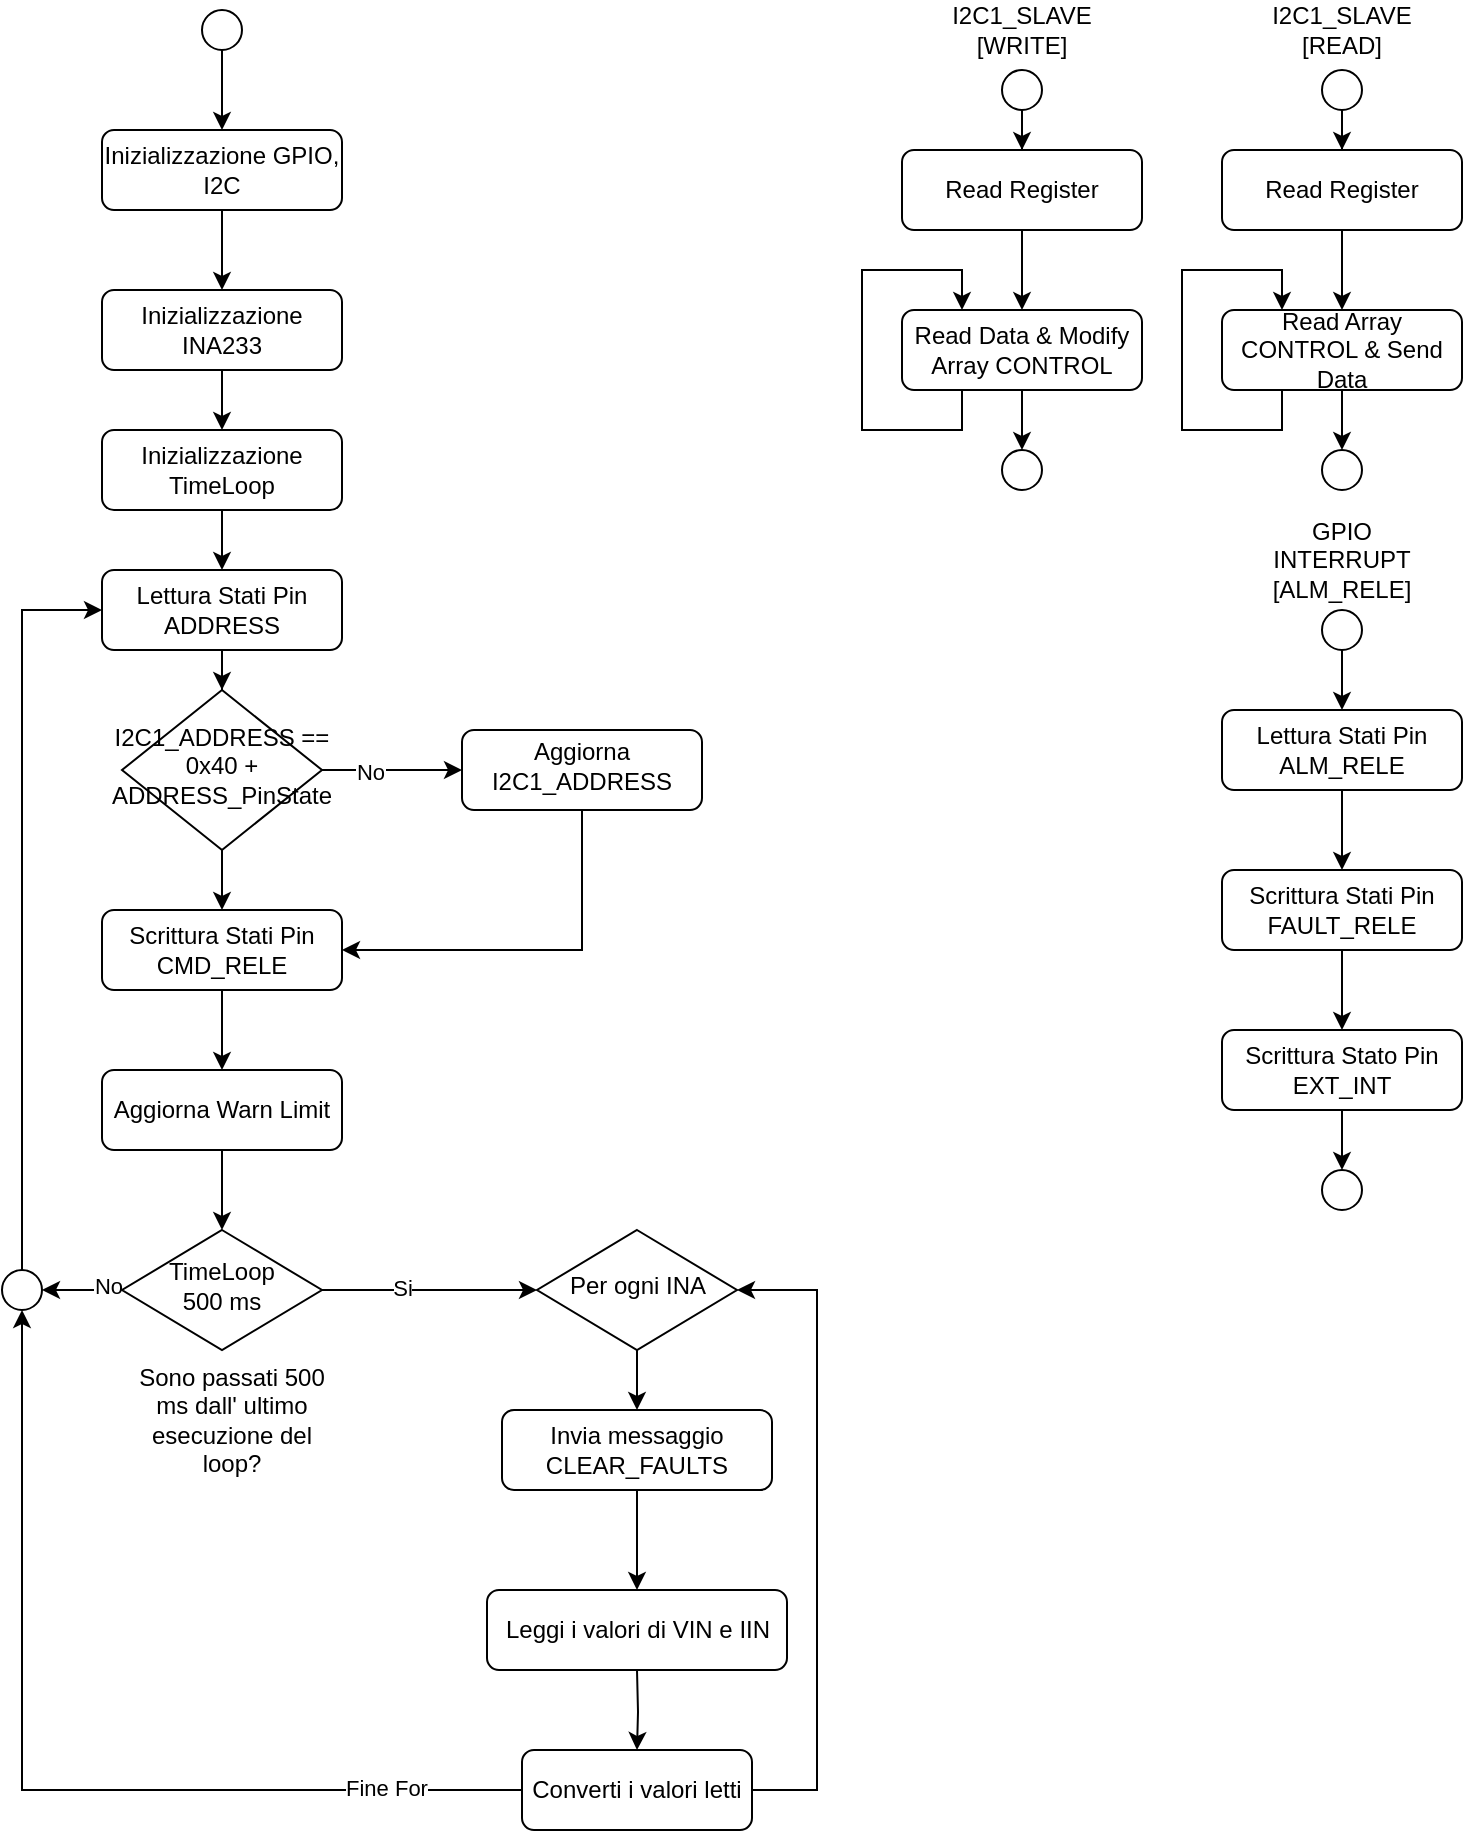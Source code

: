 <mxfile version="21.6.5" type="device">
  <diagram id="C5RBs43oDa-KdzZeNtuy" name="Page-1">
    <mxGraphModel dx="2058" dy="828" grid="1" gridSize="10" guides="1" tooltips="1" connect="1" arrows="1" fold="1" page="1" pageScale="1" pageWidth="827" pageHeight="1169" math="0" shadow="0">
      <root>
        <mxCell id="WIyWlLk6GJQsqaUBKTNV-0" />
        <mxCell id="WIyWlLk6GJQsqaUBKTNV-1" parent="WIyWlLk6GJQsqaUBKTNV-0" />
        <mxCell id="FMnxrFaHwlp8yCRzAQ8a-4" style="edgeStyle=orthogonalEdgeStyle;rounded=0;orthogonalLoop=1;jettySize=auto;html=1;entryX=0.5;entryY=0;entryDx=0;entryDy=0;" parent="WIyWlLk6GJQsqaUBKTNV-1" source="FMnxrFaHwlp8yCRzAQ8a-0" target="FMnxrFaHwlp8yCRzAQ8a-3" edge="1">
          <mxGeometry relative="1" as="geometry" />
        </mxCell>
        <mxCell id="FMnxrFaHwlp8yCRzAQ8a-0" value="Inizializzazione GPIO, I2C" style="rounded=1;whiteSpace=wrap;html=1;fontSize=12;glass=0;strokeWidth=1;shadow=0;" parent="WIyWlLk6GJQsqaUBKTNV-1" vertex="1">
          <mxGeometry x="120" y="70" width="120" height="40" as="geometry" />
        </mxCell>
        <mxCell id="FMnxrFaHwlp8yCRzAQ8a-2" style="edgeStyle=orthogonalEdgeStyle;rounded=0;orthogonalLoop=1;jettySize=auto;html=1;entryX=0.5;entryY=0;entryDx=0;entryDy=0;" parent="WIyWlLk6GJQsqaUBKTNV-1" source="FMnxrFaHwlp8yCRzAQ8a-1" target="FMnxrFaHwlp8yCRzAQ8a-0" edge="1">
          <mxGeometry relative="1" as="geometry" />
        </mxCell>
        <mxCell id="FMnxrFaHwlp8yCRzAQ8a-1" value="" style="ellipse;whiteSpace=wrap;html=1;" parent="WIyWlLk6GJQsqaUBKTNV-1" vertex="1">
          <mxGeometry x="170" y="10" width="20" height="20" as="geometry" />
        </mxCell>
        <mxCell id="FMnxrFaHwlp8yCRzAQ8a-57" style="edgeStyle=orthogonalEdgeStyle;rounded=0;orthogonalLoop=1;jettySize=auto;html=1;" parent="WIyWlLk6GJQsqaUBKTNV-1" source="FMnxrFaHwlp8yCRzAQ8a-3" target="FMnxrFaHwlp8yCRzAQ8a-56" edge="1">
          <mxGeometry relative="1" as="geometry" />
        </mxCell>
        <mxCell id="FMnxrFaHwlp8yCRzAQ8a-3" value="Inizializzazione INA233" style="rounded=1;whiteSpace=wrap;html=1;fontSize=12;glass=0;strokeWidth=1;shadow=0;" parent="WIyWlLk6GJQsqaUBKTNV-1" vertex="1">
          <mxGeometry x="120" y="150" width="120" height="40" as="geometry" />
        </mxCell>
        <mxCell id="FMnxrFaHwlp8yCRzAQ8a-55" style="edgeStyle=orthogonalEdgeStyle;rounded=0;orthogonalLoop=1;jettySize=auto;html=1;entryX=0.5;entryY=0;entryDx=0;entryDy=0;" parent="WIyWlLk6GJQsqaUBKTNV-1" source="FMnxrFaHwlp8yCRzAQ8a-5" target="FMnxrFaHwlp8yCRzAQ8a-16" edge="1">
          <mxGeometry relative="1" as="geometry" />
        </mxCell>
        <mxCell id="FMnxrFaHwlp8yCRzAQ8a-5" value="Lettura Stati Pin ADDRESS" style="rounded=1;whiteSpace=wrap;html=1;fontSize=12;glass=0;strokeWidth=1;shadow=0;" parent="WIyWlLk6GJQsqaUBKTNV-1" vertex="1">
          <mxGeometry x="120" y="290" width="120" height="40" as="geometry" />
        </mxCell>
        <mxCell id="FpqvvApBxHzLuv0Wn-hl-17" style="edgeStyle=orthogonalEdgeStyle;rounded=0;orthogonalLoop=1;jettySize=auto;html=1;entryX=0.5;entryY=0;entryDx=0;entryDy=0;" parent="WIyWlLk6GJQsqaUBKTNV-1" source="FMnxrFaHwlp8yCRzAQ8a-10" target="FpqvvApBxHzLuv0Wn-hl-16" edge="1">
          <mxGeometry relative="1" as="geometry" />
        </mxCell>
        <mxCell id="FMnxrFaHwlp8yCRzAQ8a-10" value="Scrittura Stati Pin CMD_RELE" style="rounded=1;whiteSpace=wrap;html=1;fontSize=12;glass=0;strokeWidth=1;shadow=0;" parent="WIyWlLk6GJQsqaUBKTNV-1" vertex="1">
          <mxGeometry x="120" y="460" width="120" height="40" as="geometry" />
        </mxCell>
        <mxCell id="FMnxrFaHwlp8yCRzAQ8a-33" value="" style="edgeStyle=orthogonalEdgeStyle;rounded=0;orthogonalLoop=1;jettySize=auto;html=1;" parent="WIyWlLk6GJQsqaUBKTNV-1" source="FMnxrFaHwlp8yCRzAQ8a-14" target="FMnxrFaHwlp8yCRzAQ8a-32" edge="1">
          <mxGeometry relative="1" as="geometry" />
        </mxCell>
        <mxCell id="FMnxrFaHwlp8yCRzAQ8a-51" value="Si" style="edgeLabel;html=1;align=center;verticalAlign=middle;resizable=0;points=[];" parent="FMnxrFaHwlp8yCRzAQ8a-33" vertex="1" connectable="0">
          <mxGeometry x="-0.256" y="1" relative="1" as="geometry">
            <mxPoint as="offset" />
          </mxGeometry>
        </mxCell>
        <mxCell id="FMnxrFaHwlp8yCRzAQ8a-45" style="edgeStyle=orthogonalEdgeStyle;rounded=0;orthogonalLoop=1;jettySize=auto;html=1;" parent="WIyWlLk6GJQsqaUBKTNV-1" source="FMnxrFaHwlp8yCRzAQ8a-14" target="FMnxrFaHwlp8yCRzAQ8a-42" edge="1">
          <mxGeometry relative="1" as="geometry">
            <mxPoint x="100" y="650" as="targetPoint" />
          </mxGeometry>
        </mxCell>
        <mxCell id="FMnxrFaHwlp8yCRzAQ8a-53" value="No" style="edgeLabel;html=1;align=center;verticalAlign=middle;resizable=0;points=[];" parent="FMnxrFaHwlp8yCRzAQ8a-45" vertex="1" connectable="0">
          <mxGeometry x="-0.64" y="-2" relative="1" as="geometry">
            <mxPoint as="offset" />
          </mxGeometry>
        </mxCell>
        <mxCell id="FMnxrFaHwlp8yCRzAQ8a-14" value="TimeLoop&lt;br&gt;500 ms" style="rhombus;whiteSpace=wrap;html=1;shadow=0;fontFamily=Helvetica;fontSize=12;align=center;strokeWidth=1;spacing=6;spacingTop=-4;" parent="WIyWlLk6GJQsqaUBKTNV-1" vertex="1">
          <mxGeometry x="130" y="620" width="100" height="60" as="geometry" />
        </mxCell>
        <mxCell id="FMnxrFaHwlp8yCRzAQ8a-19" value="" style="edgeStyle=orthogonalEdgeStyle;rounded=0;orthogonalLoop=1;jettySize=auto;html=1;" parent="WIyWlLk6GJQsqaUBKTNV-1" source="FMnxrFaHwlp8yCRzAQ8a-16" target="FMnxrFaHwlp8yCRzAQ8a-18" edge="1">
          <mxGeometry relative="1" as="geometry" />
        </mxCell>
        <mxCell id="FMnxrFaHwlp8yCRzAQ8a-20" value="No" style="edgeLabel;html=1;align=center;verticalAlign=middle;resizable=0;points=[];" parent="FMnxrFaHwlp8yCRzAQ8a-19" vertex="1" connectable="0">
          <mxGeometry x="-0.314" y="-1" relative="1" as="geometry">
            <mxPoint as="offset" />
          </mxGeometry>
        </mxCell>
        <mxCell id="FpqvvApBxHzLuv0Wn-hl-5" style="edgeStyle=orthogonalEdgeStyle;rounded=0;orthogonalLoop=1;jettySize=auto;html=1;entryX=0.5;entryY=0;entryDx=0;entryDy=0;" parent="WIyWlLk6GJQsqaUBKTNV-1" source="FMnxrFaHwlp8yCRzAQ8a-16" target="FMnxrFaHwlp8yCRzAQ8a-10" edge="1">
          <mxGeometry relative="1" as="geometry" />
        </mxCell>
        <mxCell id="FMnxrFaHwlp8yCRzAQ8a-16" value="I2C1_ADDRESS == 0x40 + ADDRESS_PinState" style="rhombus;whiteSpace=wrap;html=1;shadow=0;fontFamily=Helvetica;fontSize=12;align=center;strokeWidth=1;spacing=6;spacingTop=-4;" parent="WIyWlLk6GJQsqaUBKTNV-1" vertex="1">
          <mxGeometry x="130" y="350" width="100" height="80" as="geometry" />
        </mxCell>
        <mxCell id="FpqvvApBxHzLuv0Wn-hl-8" style="edgeStyle=orthogonalEdgeStyle;rounded=0;orthogonalLoop=1;jettySize=auto;html=1;entryX=1;entryY=0.5;entryDx=0;entryDy=0;" parent="WIyWlLk6GJQsqaUBKTNV-1" source="FMnxrFaHwlp8yCRzAQ8a-18" target="FMnxrFaHwlp8yCRzAQ8a-10" edge="1">
          <mxGeometry relative="1" as="geometry">
            <Array as="points">
              <mxPoint x="360" y="480" />
            </Array>
          </mxGeometry>
        </mxCell>
        <mxCell id="FMnxrFaHwlp8yCRzAQ8a-18" value="Aggiorna I2C1_ADDRESS" style="rounded=1;whiteSpace=wrap;html=1;shadow=0;strokeWidth=1;spacing=6;spacingTop=-4;" parent="WIyWlLk6GJQsqaUBKTNV-1" vertex="1">
          <mxGeometry x="300" y="370" width="120" height="40" as="geometry" />
        </mxCell>
        <mxCell id="FMnxrFaHwlp8yCRzAQ8a-37" style="edgeStyle=orthogonalEdgeStyle;rounded=0;orthogonalLoop=1;jettySize=auto;html=1;entryX=0.5;entryY=0;entryDx=0;entryDy=0;" parent="WIyWlLk6GJQsqaUBKTNV-1" edge="1">
          <mxGeometry relative="1" as="geometry">
            <mxPoint x="387.5" y="750" as="sourcePoint" />
            <mxPoint x="387.5" y="800" as="targetPoint" />
          </mxGeometry>
        </mxCell>
        <mxCell id="FMnxrFaHwlp8yCRzAQ8a-28" value="Invia messaggio CLEAR_FAULTS" style="rounded=1;whiteSpace=wrap;html=1;fontSize=12;glass=0;strokeWidth=1;shadow=0;" parent="WIyWlLk6GJQsqaUBKTNV-1" vertex="1">
          <mxGeometry x="320" y="710" width="135" height="40" as="geometry" />
        </mxCell>
        <mxCell id="FMnxrFaHwlp8yCRzAQ8a-34" style="edgeStyle=orthogonalEdgeStyle;rounded=0;orthogonalLoop=1;jettySize=auto;html=1;" parent="WIyWlLk6GJQsqaUBKTNV-1" source="FMnxrFaHwlp8yCRzAQ8a-32" edge="1">
          <mxGeometry relative="1" as="geometry">
            <mxPoint x="387.5" y="710" as="targetPoint" />
          </mxGeometry>
        </mxCell>
        <mxCell id="FMnxrFaHwlp8yCRzAQ8a-32" value="Per ogni INA" style="rhombus;whiteSpace=wrap;html=1;shadow=0;fontFamily=Helvetica;fontSize=12;align=center;strokeWidth=1;spacing=6;spacingTop=-4;" parent="WIyWlLk6GJQsqaUBKTNV-1" vertex="1">
          <mxGeometry x="337.5" y="620" width="100" height="60" as="geometry" />
        </mxCell>
        <mxCell id="FMnxrFaHwlp8yCRzAQ8a-38" style="edgeStyle=orthogonalEdgeStyle;rounded=0;orthogonalLoop=1;jettySize=auto;html=1;entryX=0.5;entryY=0;entryDx=0;entryDy=0;" parent="WIyWlLk6GJQsqaUBKTNV-1" target="FMnxrFaHwlp8yCRzAQ8a-36" edge="1">
          <mxGeometry relative="1" as="geometry">
            <mxPoint x="387.5" y="840" as="sourcePoint" />
          </mxGeometry>
        </mxCell>
        <mxCell id="FMnxrFaHwlp8yCRzAQ8a-35" value="Leggi i valori di VIN e IIN" style="rounded=1;whiteSpace=wrap;html=1;fontSize=12;glass=0;strokeWidth=1;shadow=0;" parent="WIyWlLk6GJQsqaUBKTNV-1" vertex="1">
          <mxGeometry x="312.5" y="800" width="150" height="40" as="geometry" />
        </mxCell>
        <mxCell id="FMnxrFaHwlp8yCRzAQ8a-39" style="edgeStyle=orthogonalEdgeStyle;rounded=0;orthogonalLoop=1;jettySize=auto;html=1;entryX=1;entryY=0.5;entryDx=0;entryDy=0;" parent="WIyWlLk6GJQsqaUBKTNV-1" source="FMnxrFaHwlp8yCRzAQ8a-36" target="FMnxrFaHwlp8yCRzAQ8a-32" edge="1">
          <mxGeometry relative="1" as="geometry">
            <Array as="points">
              <mxPoint x="477.5" y="900" />
              <mxPoint x="477.5" y="650" />
            </Array>
          </mxGeometry>
        </mxCell>
        <mxCell id="FMnxrFaHwlp8yCRzAQ8a-46" style="edgeStyle=orthogonalEdgeStyle;rounded=0;orthogonalLoop=1;jettySize=auto;html=1;entryX=0.5;entryY=1;entryDx=0;entryDy=0;" parent="WIyWlLk6GJQsqaUBKTNV-1" source="FMnxrFaHwlp8yCRzAQ8a-36" target="FMnxrFaHwlp8yCRzAQ8a-42" edge="1">
          <mxGeometry relative="1" as="geometry">
            <mxPoint x="90" y="660" as="targetPoint" />
          </mxGeometry>
        </mxCell>
        <mxCell id="FMnxrFaHwlp8yCRzAQ8a-50" value="Fine For" style="edgeLabel;html=1;align=center;verticalAlign=middle;resizable=0;points=[];" parent="FMnxrFaHwlp8yCRzAQ8a-46" vertex="1" connectable="0">
          <mxGeometry x="-0.721" y="-1" relative="1" as="geometry">
            <mxPoint as="offset" />
          </mxGeometry>
        </mxCell>
        <mxCell id="FMnxrFaHwlp8yCRzAQ8a-36" value="Converti i valori letti" style="rounded=1;whiteSpace=wrap;html=1;fontSize=12;glass=0;strokeWidth=1;shadow=0;" parent="WIyWlLk6GJQsqaUBKTNV-1" vertex="1">
          <mxGeometry x="330" y="880" width="115" height="40" as="geometry" />
        </mxCell>
        <mxCell id="FpqvvApBxHzLuv0Wn-hl-7" style="edgeStyle=orthogonalEdgeStyle;rounded=0;orthogonalLoop=1;jettySize=auto;html=1;entryX=0;entryY=0.5;entryDx=0;entryDy=0;" parent="WIyWlLk6GJQsqaUBKTNV-1" source="FMnxrFaHwlp8yCRzAQ8a-42" target="FMnxrFaHwlp8yCRzAQ8a-5" edge="1">
          <mxGeometry relative="1" as="geometry">
            <Array as="points">
              <mxPoint x="80" y="310" />
            </Array>
          </mxGeometry>
        </mxCell>
        <mxCell id="FMnxrFaHwlp8yCRzAQ8a-42" value="" style="ellipse;whiteSpace=wrap;html=1;" parent="WIyWlLk6GJQsqaUBKTNV-1" vertex="1">
          <mxGeometry x="70" y="640" width="20" height="20" as="geometry" />
        </mxCell>
        <mxCell id="FMnxrFaHwlp8yCRzAQ8a-52" value="Sono passati 500 ms dall&#39; ultimo esecuzione del loop?" style="text;html=1;strokeColor=none;fillColor=none;align=center;verticalAlign=middle;whiteSpace=wrap;rounded=0;" parent="WIyWlLk6GJQsqaUBKTNV-1" vertex="1">
          <mxGeometry x="130" y="700" width="110" height="30" as="geometry" />
        </mxCell>
        <mxCell id="FMnxrFaHwlp8yCRzAQ8a-58" style="edgeStyle=orthogonalEdgeStyle;rounded=0;orthogonalLoop=1;jettySize=auto;html=1;entryX=0.5;entryY=0;entryDx=0;entryDy=0;" parent="WIyWlLk6GJQsqaUBKTNV-1" source="FMnxrFaHwlp8yCRzAQ8a-56" target="FMnxrFaHwlp8yCRzAQ8a-5" edge="1">
          <mxGeometry relative="1" as="geometry" />
        </mxCell>
        <mxCell id="FMnxrFaHwlp8yCRzAQ8a-56" value="Inizializzazione TimeLoop" style="rounded=1;whiteSpace=wrap;html=1;fontSize=12;glass=0;strokeWidth=1;shadow=0;" parent="WIyWlLk6GJQsqaUBKTNV-1" vertex="1">
          <mxGeometry x="120" y="220" width="120" height="40" as="geometry" />
        </mxCell>
        <mxCell id="FMnxrFaHwlp8yCRzAQ8a-67" style="edgeStyle=orthogonalEdgeStyle;rounded=0;orthogonalLoop=1;jettySize=auto;html=1;entryX=0.5;entryY=0;entryDx=0;entryDy=0;" parent="WIyWlLk6GJQsqaUBKTNV-1" source="FMnxrFaHwlp8yCRzAQ8a-59" target="FMnxrFaHwlp8yCRzAQ8a-60" edge="1">
          <mxGeometry relative="1" as="geometry" />
        </mxCell>
        <mxCell id="FMnxrFaHwlp8yCRzAQ8a-59" value="Read Register" style="rounded=1;whiteSpace=wrap;html=1;fontSize=12;glass=0;strokeWidth=1;shadow=0;" parent="WIyWlLk6GJQsqaUBKTNV-1" vertex="1">
          <mxGeometry x="520" y="80" width="120" height="40" as="geometry" />
        </mxCell>
        <mxCell id="FMnxrFaHwlp8yCRzAQ8a-81" style="edgeStyle=orthogonalEdgeStyle;rounded=0;orthogonalLoop=1;jettySize=auto;html=1;entryX=0.5;entryY=0;entryDx=0;entryDy=0;" parent="WIyWlLk6GJQsqaUBKTNV-1" source="FMnxrFaHwlp8yCRzAQ8a-60" target="FMnxrFaHwlp8yCRzAQ8a-78" edge="1">
          <mxGeometry relative="1" as="geometry" />
        </mxCell>
        <mxCell id="FMnxrFaHwlp8yCRzAQ8a-60" value="Read Data &amp;amp; Modify Array CONTROL" style="rounded=1;whiteSpace=wrap;html=1;fontSize=12;glass=0;strokeWidth=1;shadow=0;" parent="WIyWlLk6GJQsqaUBKTNV-1" vertex="1">
          <mxGeometry x="520" y="160" width="120" height="40" as="geometry" />
        </mxCell>
        <mxCell id="FMnxrFaHwlp8yCRzAQ8a-66" style="edgeStyle=orthogonalEdgeStyle;rounded=0;orthogonalLoop=1;jettySize=auto;html=1;entryX=0.5;entryY=0;entryDx=0;entryDy=0;" parent="WIyWlLk6GJQsqaUBKTNV-1" source="FMnxrFaHwlp8yCRzAQ8a-62" target="FMnxrFaHwlp8yCRzAQ8a-59" edge="1">
          <mxGeometry relative="1" as="geometry" />
        </mxCell>
        <mxCell id="FMnxrFaHwlp8yCRzAQ8a-62" value="" style="ellipse;whiteSpace=wrap;html=1;" parent="WIyWlLk6GJQsqaUBKTNV-1" vertex="1">
          <mxGeometry x="570" y="40" width="20" height="20" as="geometry" />
        </mxCell>
        <mxCell id="FMnxrFaHwlp8yCRzAQ8a-64" value="I2C1_SLAVE [WRITE]" style="text;html=1;strokeColor=none;fillColor=none;align=center;verticalAlign=middle;whiteSpace=wrap;rounded=0;" parent="WIyWlLk6GJQsqaUBKTNV-1" vertex="1">
          <mxGeometry x="550" y="5" width="60" height="30" as="geometry" />
        </mxCell>
        <mxCell id="FMnxrFaHwlp8yCRzAQ8a-71" style="edgeStyle=orthogonalEdgeStyle;rounded=0;orthogonalLoop=1;jettySize=auto;html=1;entryX=0.5;entryY=0;entryDx=0;entryDy=0;" parent="WIyWlLk6GJQsqaUBKTNV-1" source="FMnxrFaHwlp8yCRzAQ8a-72" target="FMnxrFaHwlp8yCRzAQ8a-73" edge="1">
          <mxGeometry relative="1" as="geometry" />
        </mxCell>
        <mxCell id="FMnxrFaHwlp8yCRzAQ8a-72" value="Read Register" style="rounded=1;whiteSpace=wrap;html=1;fontSize=12;glass=0;strokeWidth=1;shadow=0;" parent="WIyWlLk6GJQsqaUBKTNV-1" vertex="1">
          <mxGeometry x="680" y="80" width="120" height="40" as="geometry" />
        </mxCell>
        <mxCell id="FMnxrFaHwlp8yCRzAQ8a-83" style="edgeStyle=orthogonalEdgeStyle;rounded=0;orthogonalLoop=1;jettySize=auto;html=1;entryX=0.5;entryY=0;entryDx=0;entryDy=0;" parent="WIyWlLk6GJQsqaUBKTNV-1" source="FMnxrFaHwlp8yCRzAQ8a-73" target="FMnxrFaHwlp8yCRzAQ8a-82" edge="1">
          <mxGeometry relative="1" as="geometry" />
        </mxCell>
        <mxCell id="FMnxrFaHwlp8yCRzAQ8a-73" value="Read Array CONTROL &amp;amp; Send Data" style="rounded=1;whiteSpace=wrap;html=1;fontSize=12;glass=0;strokeWidth=1;shadow=0;" parent="WIyWlLk6GJQsqaUBKTNV-1" vertex="1">
          <mxGeometry x="680" y="160" width="120" height="40" as="geometry" />
        </mxCell>
        <mxCell id="FpqvvApBxHzLuv0Wn-hl-0" style="edgeStyle=orthogonalEdgeStyle;rounded=0;orthogonalLoop=1;jettySize=auto;html=1;entryX=0.5;entryY=0;entryDx=0;entryDy=0;" parent="WIyWlLk6GJQsqaUBKTNV-1" source="FMnxrFaHwlp8yCRzAQ8a-75" target="FMnxrFaHwlp8yCRzAQ8a-72" edge="1">
          <mxGeometry relative="1" as="geometry" />
        </mxCell>
        <mxCell id="FMnxrFaHwlp8yCRzAQ8a-75" value="" style="ellipse;whiteSpace=wrap;html=1;" parent="WIyWlLk6GJQsqaUBKTNV-1" vertex="1">
          <mxGeometry x="730" y="40" width="20" height="20" as="geometry" />
        </mxCell>
        <mxCell id="FMnxrFaHwlp8yCRzAQ8a-76" value="I2C1_SLAVE [READ]" style="text;html=1;strokeColor=none;fillColor=none;align=center;verticalAlign=middle;whiteSpace=wrap;rounded=0;" parent="WIyWlLk6GJQsqaUBKTNV-1" vertex="1">
          <mxGeometry x="710" y="5" width="60" height="30" as="geometry" />
        </mxCell>
        <mxCell id="FMnxrFaHwlp8yCRzAQ8a-78" value="" style="ellipse;whiteSpace=wrap;html=1;" parent="WIyWlLk6GJQsqaUBKTNV-1" vertex="1">
          <mxGeometry x="570" y="230" width="20" height="20" as="geometry" />
        </mxCell>
        <mxCell id="FMnxrFaHwlp8yCRzAQ8a-82" value="" style="ellipse;whiteSpace=wrap;html=1;" parent="WIyWlLk6GJQsqaUBKTNV-1" vertex="1">
          <mxGeometry x="730" y="230" width="20" height="20" as="geometry" />
        </mxCell>
        <mxCell id="FpqvvApBxHzLuv0Wn-hl-1" style="edgeStyle=orthogonalEdgeStyle;rounded=0;orthogonalLoop=1;jettySize=auto;html=1;exitX=0.25;exitY=1;exitDx=0;exitDy=0;entryX=0.25;entryY=0;entryDx=0;entryDy=0;" parent="WIyWlLk6GJQsqaUBKTNV-1" source="FMnxrFaHwlp8yCRzAQ8a-60" target="FMnxrFaHwlp8yCRzAQ8a-60" edge="1">
          <mxGeometry relative="1" as="geometry">
            <Array as="points">
              <mxPoint x="550" y="220" />
              <mxPoint x="500" y="220" />
              <mxPoint x="500" y="140" />
              <mxPoint x="550" y="140" />
            </Array>
          </mxGeometry>
        </mxCell>
        <mxCell id="FpqvvApBxHzLuv0Wn-hl-2" style="edgeStyle=orthogonalEdgeStyle;rounded=0;orthogonalLoop=1;jettySize=auto;html=1;exitX=0.25;exitY=1;exitDx=0;exitDy=0;entryX=0.25;entryY=0;entryDx=0;entryDy=0;" parent="WIyWlLk6GJQsqaUBKTNV-1" source="FMnxrFaHwlp8yCRzAQ8a-73" target="FMnxrFaHwlp8yCRzAQ8a-73" edge="1">
          <mxGeometry relative="1" as="geometry">
            <Array as="points">
              <mxPoint x="710" y="220" />
              <mxPoint x="660" y="220" />
              <mxPoint x="660" y="140" />
              <mxPoint x="710" y="140" />
            </Array>
          </mxGeometry>
        </mxCell>
        <mxCell id="FpqvvApBxHzLuv0Wn-hl-11" style="edgeStyle=orthogonalEdgeStyle;rounded=0;orthogonalLoop=1;jettySize=auto;html=1;entryX=0.5;entryY=0;entryDx=0;entryDy=0;" parent="WIyWlLk6GJQsqaUBKTNV-1" source="FpqvvApBxHzLuv0Wn-hl-3" target="FpqvvApBxHzLuv0Wn-hl-4" edge="1">
          <mxGeometry relative="1" as="geometry" />
        </mxCell>
        <mxCell id="FpqvvApBxHzLuv0Wn-hl-3" value="Lettura Stati Pin ALM_RELE" style="rounded=1;whiteSpace=wrap;html=1;fontSize=12;glass=0;strokeWidth=1;shadow=0;" parent="WIyWlLk6GJQsqaUBKTNV-1" vertex="1">
          <mxGeometry x="680" y="360" width="120" height="40" as="geometry" />
        </mxCell>
        <mxCell id="FpqvvApBxHzLuv0Wn-hl-10" style="edgeStyle=orthogonalEdgeStyle;rounded=0;orthogonalLoop=1;jettySize=auto;html=1;entryX=0.5;entryY=0;entryDx=0;entryDy=0;" parent="WIyWlLk6GJQsqaUBKTNV-1" source="FpqvvApBxHzLuv0Wn-hl-4" target="FpqvvApBxHzLuv0Wn-hl-9" edge="1">
          <mxGeometry relative="1" as="geometry" />
        </mxCell>
        <mxCell id="FpqvvApBxHzLuv0Wn-hl-4" value="Scrittura Stati Pin FAULT_RELE" style="rounded=1;whiteSpace=wrap;html=1;fontSize=12;glass=0;strokeWidth=1;shadow=0;" parent="WIyWlLk6GJQsqaUBKTNV-1" vertex="1">
          <mxGeometry x="680" y="440" width="120" height="40" as="geometry" />
        </mxCell>
        <mxCell id="FpqvvApBxHzLuv0Wn-hl-14" style="edgeStyle=orthogonalEdgeStyle;rounded=0;orthogonalLoop=1;jettySize=auto;html=1;entryX=0.5;entryY=0;entryDx=0;entryDy=0;" parent="WIyWlLk6GJQsqaUBKTNV-1" source="FpqvvApBxHzLuv0Wn-hl-9" target="FpqvvApBxHzLuv0Wn-hl-13" edge="1">
          <mxGeometry relative="1" as="geometry" />
        </mxCell>
        <mxCell id="FpqvvApBxHzLuv0Wn-hl-9" value="Scrittura Stato Pin EXT_INT" style="rounded=1;whiteSpace=wrap;html=1;fontSize=12;glass=0;strokeWidth=1;shadow=0;" parent="WIyWlLk6GJQsqaUBKTNV-1" vertex="1">
          <mxGeometry x="680" y="520" width="120" height="40" as="geometry" />
        </mxCell>
        <mxCell id="FpqvvApBxHzLuv0Wn-hl-15" style="edgeStyle=orthogonalEdgeStyle;rounded=0;orthogonalLoop=1;jettySize=auto;html=1;entryX=0.5;entryY=0;entryDx=0;entryDy=0;" parent="WIyWlLk6GJQsqaUBKTNV-1" source="FpqvvApBxHzLuv0Wn-hl-12" target="FpqvvApBxHzLuv0Wn-hl-3" edge="1">
          <mxGeometry relative="1" as="geometry" />
        </mxCell>
        <mxCell id="FpqvvApBxHzLuv0Wn-hl-12" value="" style="ellipse;whiteSpace=wrap;html=1;" parent="WIyWlLk6GJQsqaUBKTNV-1" vertex="1">
          <mxGeometry x="730" y="310" width="20" height="20" as="geometry" />
        </mxCell>
        <mxCell id="FpqvvApBxHzLuv0Wn-hl-13" value="" style="ellipse;whiteSpace=wrap;html=1;" parent="WIyWlLk6GJQsqaUBKTNV-1" vertex="1">
          <mxGeometry x="730" y="590" width="20" height="20" as="geometry" />
        </mxCell>
        <mxCell id="FpqvvApBxHzLuv0Wn-hl-18" style="edgeStyle=orthogonalEdgeStyle;rounded=0;orthogonalLoop=1;jettySize=auto;html=1;entryX=0.5;entryY=0;entryDx=0;entryDy=0;" parent="WIyWlLk6GJQsqaUBKTNV-1" source="FpqvvApBxHzLuv0Wn-hl-16" target="FMnxrFaHwlp8yCRzAQ8a-14" edge="1">
          <mxGeometry relative="1" as="geometry" />
        </mxCell>
        <mxCell id="FpqvvApBxHzLuv0Wn-hl-16" value="Aggiorna Warn Limit" style="rounded=1;whiteSpace=wrap;html=1;fontSize=12;glass=0;strokeWidth=1;shadow=0;" parent="WIyWlLk6GJQsqaUBKTNV-1" vertex="1">
          <mxGeometry x="120" y="540" width="120" height="40" as="geometry" />
        </mxCell>
        <mxCell id="E8ppLy9W0JPzGddXKRtI-0" value="GPIO INTERRUPT [ALM_RELE]" style="text;html=1;strokeColor=none;fillColor=none;align=center;verticalAlign=middle;whiteSpace=wrap;rounded=0;" vertex="1" parent="WIyWlLk6GJQsqaUBKTNV-1">
          <mxGeometry x="710" y="270" width="60" height="30" as="geometry" />
        </mxCell>
      </root>
    </mxGraphModel>
  </diagram>
</mxfile>
